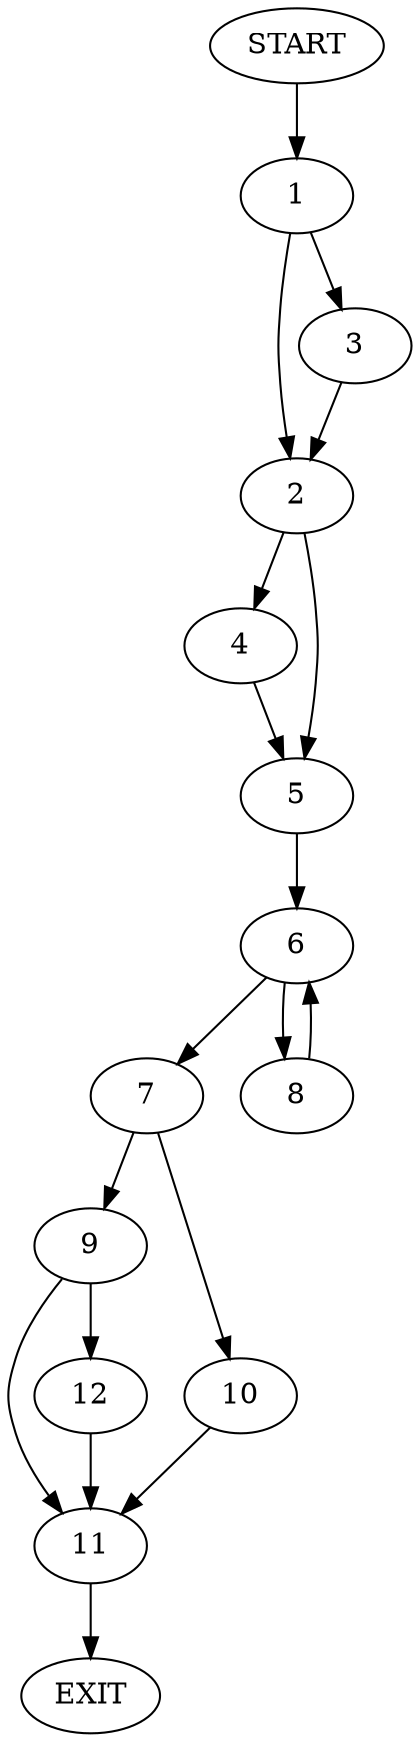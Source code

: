 digraph {
0 [label="START"]
13 [label="EXIT"]
0 -> 1
1 -> 2
1 -> 3
2 -> 4
2 -> 5
3 -> 2
4 -> 5
5 -> 6
6 -> 7
6 -> 8
7 -> 9
7 -> 10
8 -> 6
10 -> 11
9 -> 11
9 -> 12
11 -> 13
12 -> 11
}
